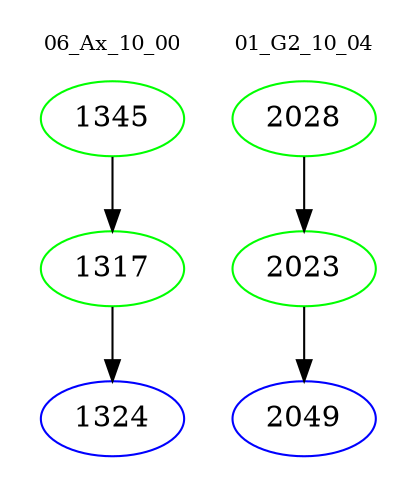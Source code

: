 digraph{
subgraph cluster_0 {
color = white
label = "06_Ax_10_00";
fontsize=10;
T0_1345 [label="1345", color="green"]
T0_1345 -> T0_1317 [color="black"]
T0_1317 [label="1317", color="green"]
T0_1317 -> T0_1324 [color="black"]
T0_1324 [label="1324", color="blue"]
}
subgraph cluster_1 {
color = white
label = "01_G2_10_04";
fontsize=10;
T1_2028 [label="2028", color="green"]
T1_2028 -> T1_2023 [color="black"]
T1_2023 [label="2023", color="green"]
T1_2023 -> T1_2049 [color="black"]
T1_2049 [label="2049", color="blue"]
}
}
